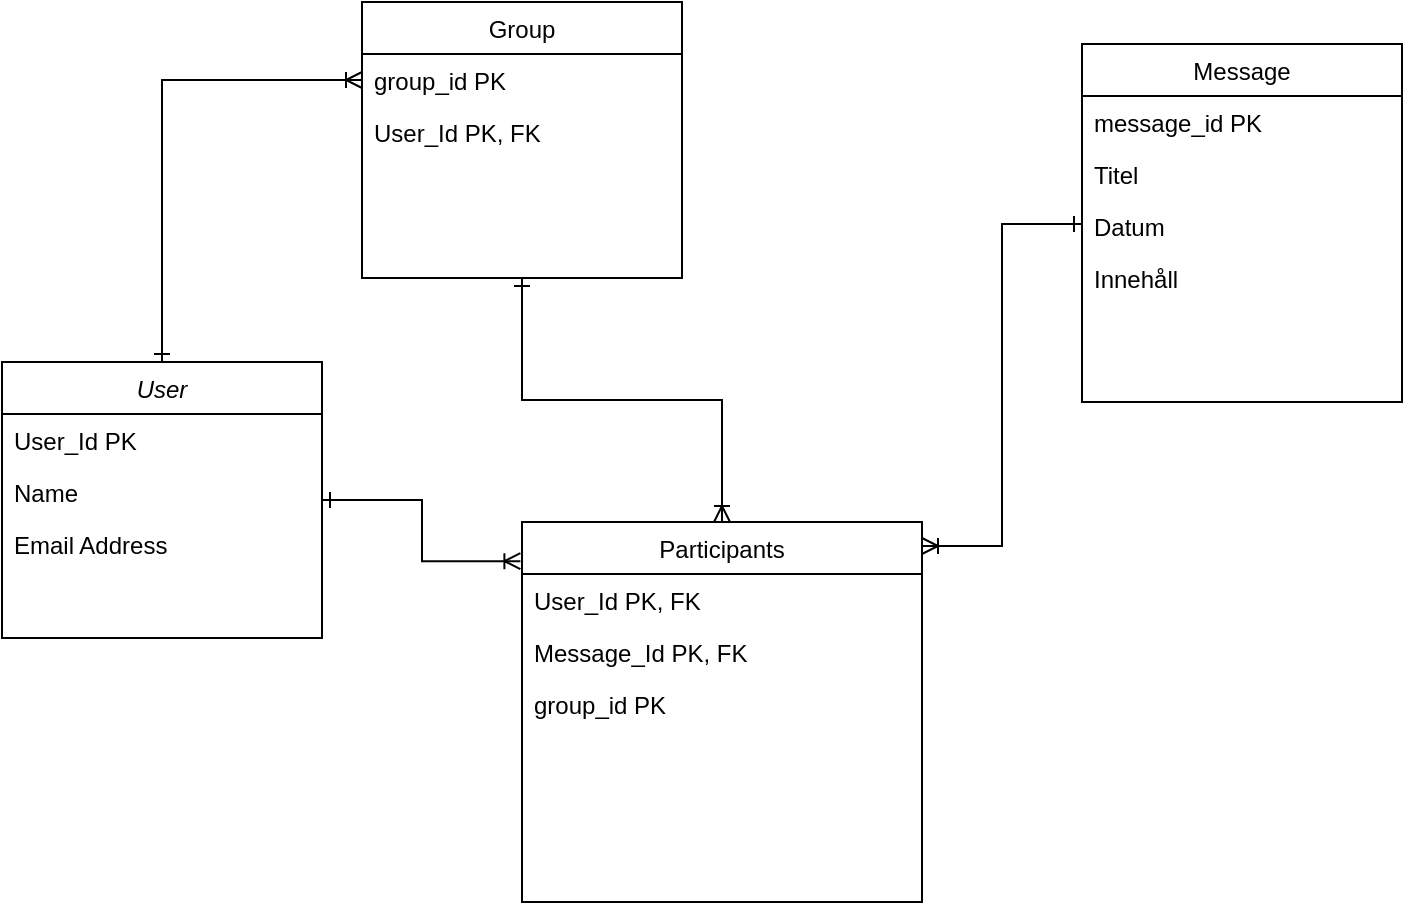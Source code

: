 <mxfile version="20.3.1" type="device"><diagram id="LoyzLw9tyHH8vI7w2tgm" name="Page-1"><mxGraphModel dx="1185" dy="643" grid="1" gridSize="10" guides="1" tooltips="1" connect="1" arrows="1" fold="1" page="1" pageScale="1" pageWidth="800" pageHeight="600" math="0" shadow="0"><root><mxCell id="0"/><mxCell id="1" parent="0"/><mxCell id="8bTZfRIki0qNJc7Nvp-R-1" style="edgeStyle=orthogonalEdgeStyle;rounded=0;orthogonalLoop=1;jettySize=auto;html=1;startArrow=ERoneToMany;startFill=0;endArrow=ERone;endFill=0;exitX=-0.004;exitY=0.103;exitDx=0;exitDy=0;exitPerimeter=0;" edge="1" parent="1" source="8bTZfRIki0qNJc7Nvp-R-10" target="8bTZfRIki0qNJc7Nvp-R-2"><mxGeometry relative="1" as="geometry"/></mxCell><mxCell id="8bTZfRIki0qNJc7Nvp-R-2" value="User" style="swimlane;fontStyle=2;align=center;verticalAlign=top;childLayout=stackLayout;horizontal=1;startSize=26;horizontalStack=0;resizeParent=1;resizeLast=0;collapsible=1;marginBottom=0;rounded=0;shadow=0;strokeWidth=1;" vertex="1" parent="1"><mxGeometry x="80" y="260" width="160" height="138" as="geometry"><mxRectangle x="230" y="140" width="160" height="26" as="alternateBounds"/></mxGeometry></mxCell><mxCell id="8bTZfRIki0qNJc7Nvp-R-3" value="User_Id PK" style="text;align=left;verticalAlign=top;spacingLeft=4;spacingRight=4;overflow=hidden;rotatable=0;points=[[0,0.5],[1,0.5]];portConstraint=eastwest;" vertex="1" parent="8bTZfRIki0qNJc7Nvp-R-2"><mxGeometry y="26" width="160" height="26" as="geometry"/></mxCell><mxCell id="8bTZfRIki0qNJc7Nvp-R-4" value="Name" style="text;align=left;verticalAlign=top;spacingLeft=4;spacingRight=4;overflow=hidden;rotatable=0;points=[[0,0.5],[1,0.5]];portConstraint=eastwest;" vertex="1" parent="8bTZfRIki0qNJc7Nvp-R-2"><mxGeometry y="52" width="160" height="26" as="geometry"/></mxCell><mxCell id="8bTZfRIki0qNJc7Nvp-R-5" value="Email Address" style="text;align=left;verticalAlign=top;spacingLeft=4;spacingRight=4;overflow=hidden;rotatable=0;points=[[0,0.5],[1,0.5]];portConstraint=eastwest;rounded=0;shadow=0;html=0;" vertex="1" parent="8bTZfRIki0qNJc7Nvp-R-2"><mxGeometry y="78" width="160" height="26" as="geometry"/></mxCell><mxCell id="8bTZfRIki0qNJc7Nvp-R-6" style="edgeStyle=orthogonalEdgeStyle;rounded=0;orthogonalLoop=1;jettySize=auto;html=1;fontSize=14;startArrow=ERoneToMany;startFill=0;endArrow=ERone;endFill=0;entryX=0.5;entryY=1;entryDx=0;entryDy=0;" edge="1" parent="1" source="8bTZfRIki0qNJc7Nvp-R-10" target="8bTZfRIki0qNJc7Nvp-R-7"><mxGeometry relative="1" as="geometry"/></mxCell><mxCell id="8bTZfRIki0qNJc7Nvp-R-7" value="Group" style="swimlane;fontStyle=0;align=center;verticalAlign=top;childLayout=stackLayout;horizontal=1;startSize=26;horizontalStack=0;resizeParent=1;resizeLast=0;collapsible=1;marginBottom=0;rounded=0;shadow=0;strokeWidth=1;" vertex="1" parent="1"><mxGeometry x="260" y="80" width="160" height="138" as="geometry"><mxRectangle x="130" y="380" width="160" height="26" as="alternateBounds"/></mxGeometry></mxCell><mxCell id="8bTZfRIki0qNJc7Nvp-R-8" value="group_id PK" style="text;align=left;verticalAlign=top;spacingLeft=4;spacingRight=4;overflow=hidden;rotatable=0;points=[[0,0.5],[1,0.5]];portConstraint=eastwest;" vertex="1" parent="8bTZfRIki0qNJc7Nvp-R-7"><mxGeometry y="26" width="160" height="26" as="geometry"/></mxCell><mxCell id="8bTZfRIki0qNJc7Nvp-R-9" value="User_Id PK, FK" style="text;align=left;verticalAlign=top;spacingLeft=4;spacingRight=4;overflow=hidden;rotatable=0;points=[[0,0.5],[1,0.5]];portConstraint=eastwest;rounded=0;shadow=0;html=0;" vertex="1" parent="8bTZfRIki0qNJc7Nvp-R-7"><mxGeometry y="52" width="160" height="26" as="geometry"/></mxCell><mxCell id="8bTZfRIki0qNJc7Nvp-R-10" value="Participants" style="swimlane;fontStyle=0;align=center;verticalAlign=top;childLayout=stackLayout;horizontal=1;startSize=26;horizontalStack=0;resizeParent=1;resizeLast=0;collapsible=1;marginBottom=0;rounded=0;shadow=0;strokeWidth=1;" vertex="1" parent="1"><mxGeometry x="340" y="340" width="200" height="190" as="geometry"><mxRectangle x="340" y="380" width="170" height="26" as="alternateBounds"/></mxGeometry></mxCell><mxCell id="8bTZfRIki0qNJc7Nvp-R-11" value="User_Id PK, FK" style="text;align=left;verticalAlign=top;spacingLeft=4;spacingRight=4;overflow=hidden;rotatable=0;points=[[0,0.5],[1,0.5]];portConstraint=eastwest;" vertex="1" parent="8bTZfRIki0qNJc7Nvp-R-10"><mxGeometry y="26" width="200" height="26" as="geometry"/></mxCell><mxCell id="8bTZfRIki0qNJc7Nvp-R-12" value="Message_Id PK, FK" style="text;align=left;verticalAlign=top;spacingLeft=4;spacingRight=4;overflow=hidden;rotatable=0;points=[[0,0.5],[1,0.5]];portConstraint=eastwest;" vertex="1" parent="8bTZfRIki0qNJc7Nvp-R-10"><mxGeometry y="52" width="200" height="26" as="geometry"/></mxCell><mxCell id="8bTZfRIki0qNJc7Nvp-R-13" value="group_id PK" style="text;align=left;verticalAlign=top;spacingLeft=4;spacingRight=4;overflow=hidden;rotatable=0;points=[[0,0.5],[1,0.5]];portConstraint=eastwest;" vertex="1" parent="8bTZfRIki0qNJc7Nvp-R-10"><mxGeometry y="78" width="200" height="26" as="geometry"/></mxCell><mxCell id="8bTZfRIki0qNJc7Nvp-R-14" style="edgeStyle=orthogonalEdgeStyle;rounded=0;orthogonalLoop=1;jettySize=auto;html=1;startArrow=ERoneToMany;startFill=0;endArrow=ERone;endFill=0;" edge="1" parent="1" target="8bTZfRIki0qNJc7Nvp-R-15"><mxGeometry relative="1" as="geometry"><mxPoint x="540" y="352" as="sourcePoint"/><Array as="points"><mxPoint x="580" y="352"/><mxPoint x="580" y="191"/></Array></mxGeometry></mxCell><mxCell id="8bTZfRIki0qNJc7Nvp-R-15" value="Message" style="swimlane;fontStyle=0;align=center;verticalAlign=top;childLayout=stackLayout;horizontal=1;startSize=26;horizontalStack=0;resizeParent=1;resizeLast=0;collapsible=1;marginBottom=0;rounded=0;shadow=0;strokeWidth=1;" vertex="1" parent="1"><mxGeometry x="620" y="101" width="160" height="179" as="geometry"><mxRectangle x="550" y="140" width="160" height="26" as="alternateBounds"/></mxGeometry></mxCell><mxCell id="8bTZfRIki0qNJc7Nvp-R-16" value="message_id PK" style="text;align=left;verticalAlign=top;spacingLeft=4;spacingRight=4;overflow=hidden;rotatable=0;points=[[0,0.5],[1,0.5]];portConstraint=eastwest;" vertex="1" parent="8bTZfRIki0qNJc7Nvp-R-15"><mxGeometry y="26" width="160" height="26" as="geometry"/></mxCell><mxCell id="8bTZfRIki0qNJc7Nvp-R-17" value="Titel" style="text;align=left;verticalAlign=top;spacingLeft=4;spacingRight=4;overflow=hidden;rotatable=0;points=[[0,0.5],[1,0.5]];portConstraint=eastwest;rounded=0;shadow=0;html=0;" vertex="1" parent="8bTZfRIki0qNJc7Nvp-R-15"><mxGeometry y="52" width="160" height="26" as="geometry"/></mxCell><mxCell id="8bTZfRIki0qNJc7Nvp-R-18" value="Datum" style="text;align=left;verticalAlign=top;spacingLeft=4;spacingRight=4;overflow=hidden;rotatable=0;points=[[0,0.5],[1,0.5]];portConstraint=eastwest;rounded=0;shadow=0;html=0;" vertex="1" parent="8bTZfRIki0qNJc7Nvp-R-15"><mxGeometry y="78" width="160" height="26" as="geometry"/></mxCell><mxCell id="8bTZfRIki0qNJc7Nvp-R-19" value="Innehåll" style="text;align=left;verticalAlign=top;spacingLeft=4;spacingRight=4;overflow=hidden;rotatable=0;points=[[0,0.5],[1,0.5]];portConstraint=eastwest;rounded=0;shadow=0;html=0;" vertex="1" parent="8bTZfRIki0qNJc7Nvp-R-15"><mxGeometry y="104" width="160" height="26" as="geometry"/></mxCell><mxCell id="8bTZfRIki0qNJc7Nvp-R-20" style="edgeStyle=orthogonalEdgeStyle;rounded=0;orthogonalLoop=1;jettySize=auto;html=1;startArrow=ERoneToMany;startFill=0;endArrow=ERone;endFill=0;exitX=0;exitY=0.5;exitDx=0;exitDy=0;" edge="1" parent="1" source="8bTZfRIki0qNJc7Nvp-R-8" target="8bTZfRIki0qNJc7Nvp-R-2"><mxGeometry relative="1" as="geometry"/></mxCell></root></mxGraphModel></diagram></mxfile>